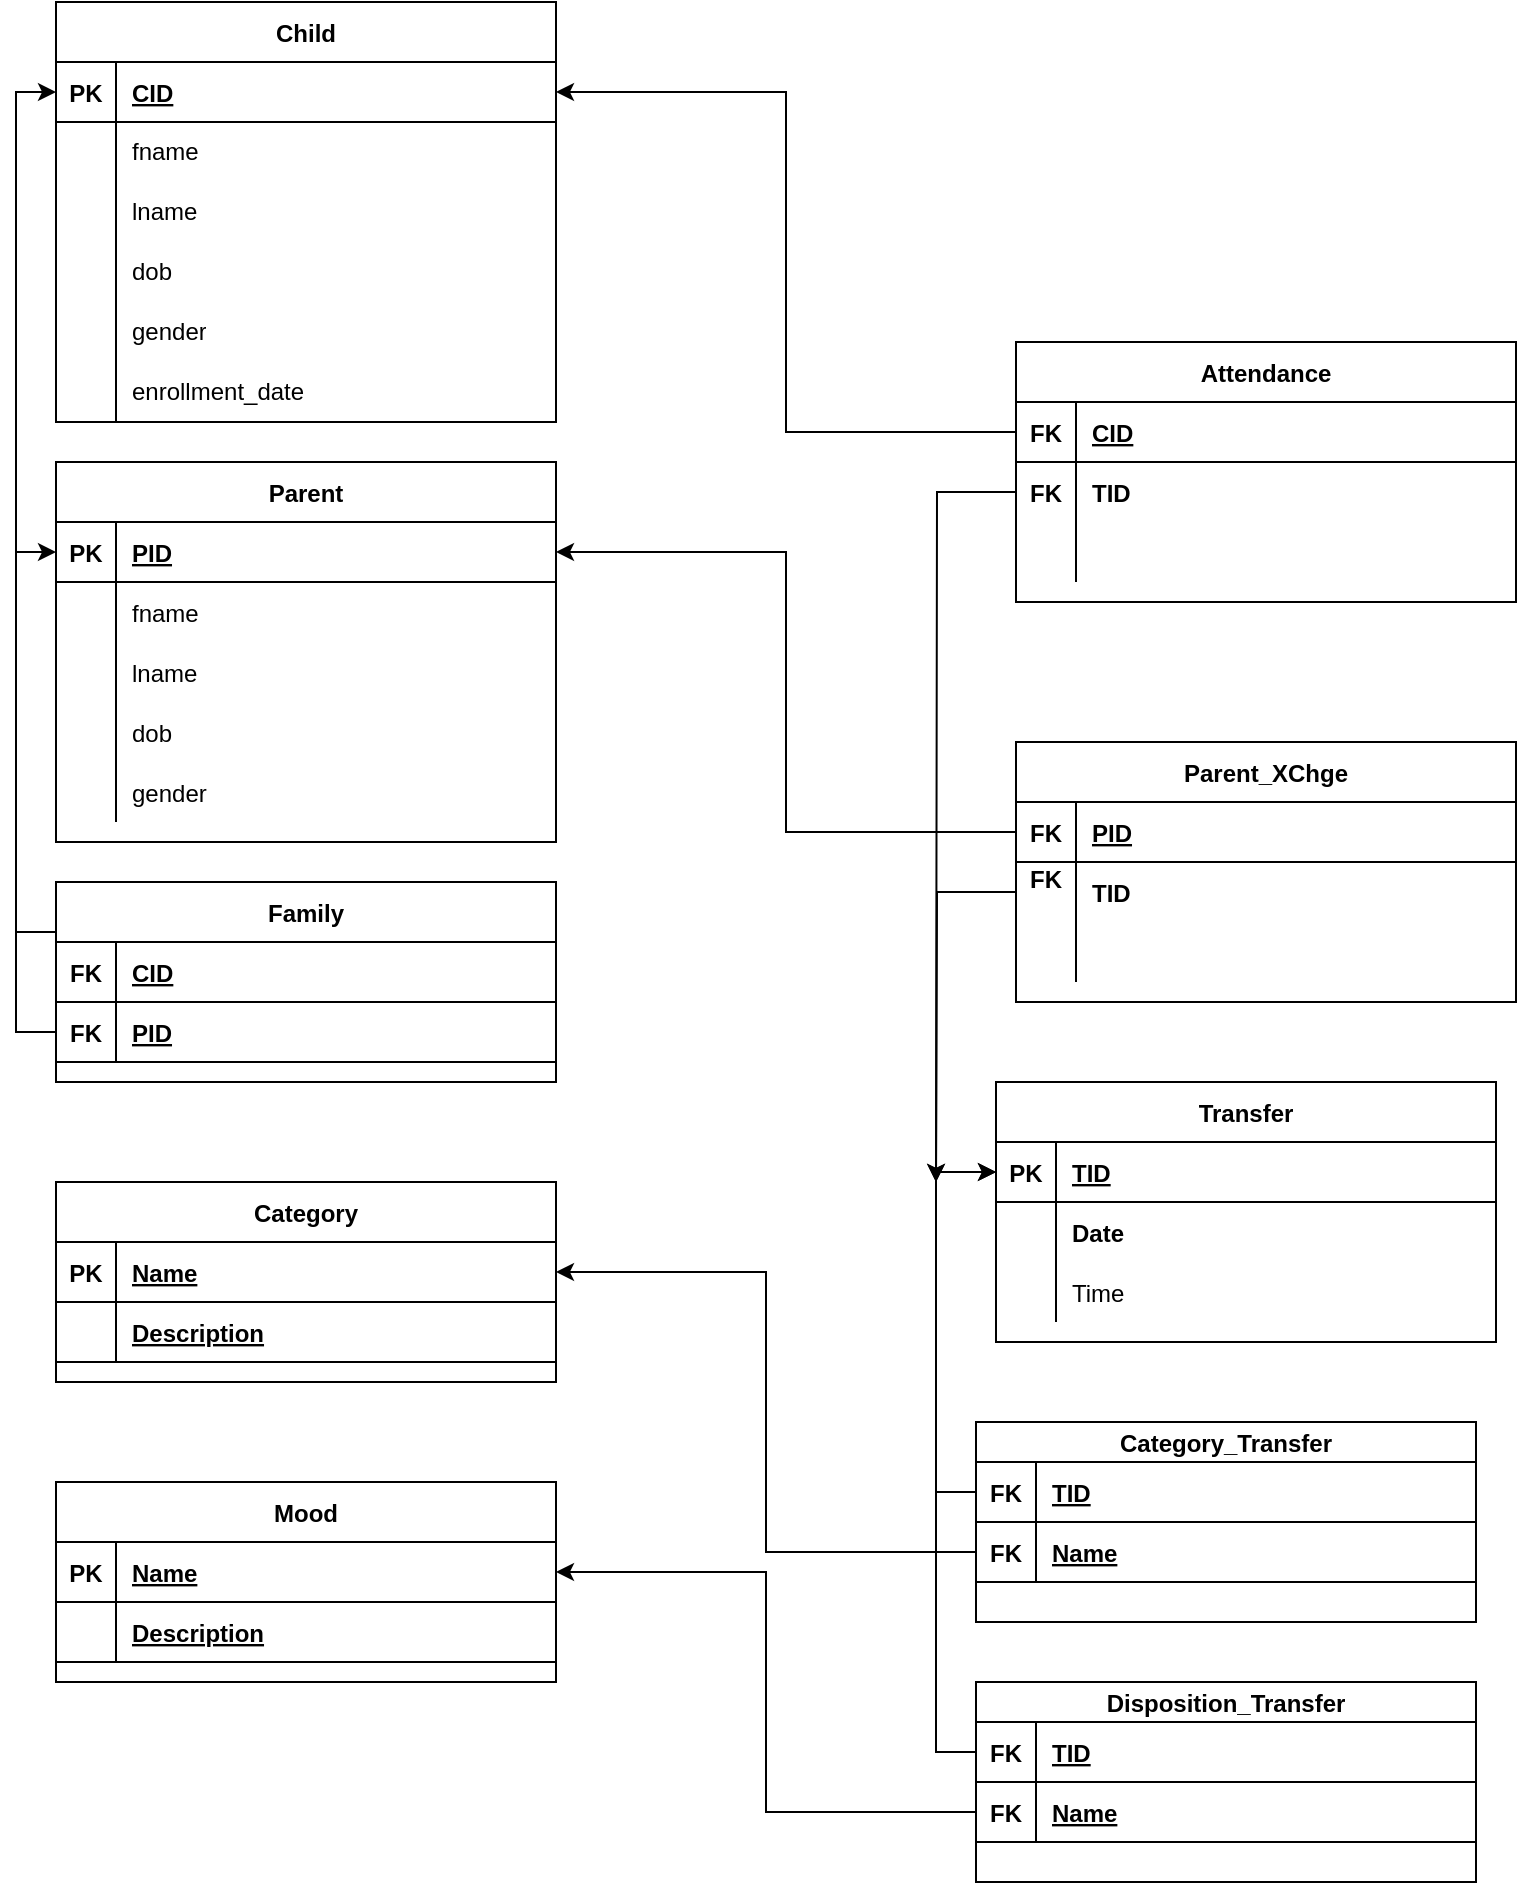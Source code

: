 <mxfile version="14.6.13" type="device"><diagram id="R2lEEEUBdFMjLlhIrx00" name="Page-1"><mxGraphModel dx="1182" dy="792" grid="1" gridSize="10" guides="1" tooltips="1" connect="1" arrows="1" fold="1" page="1" pageScale="1" pageWidth="850" pageHeight="1100" background="none" math="0" shadow="0" extFonts="Permanent Marker^https://fonts.googleapis.com/css?family=Permanent+Marker"><root><mxCell id="0"/><mxCell id="1" parent="0"/><mxCell id="C-vyLk0tnHw3VtMMgP7b-2" value="Parent" style="shape=table;startSize=30;container=1;collapsible=1;childLayout=tableLayout;fixedRows=1;rowLines=0;fontStyle=1;align=center;resizeLast=1;" parent="1" vertex="1"><mxGeometry x="110" y="270" width="250" height="190" as="geometry"/></mxCell><mxCell id="C-vyLk0tnHw3VtMMgP7b-3" value="" style="shape=partialRectangle;collapsible=0;dropTarget=0;pointerEvents=0;fillColor=none;points=[[0,0.5],[1,0.5]];portConstraint=eastwest;top=0;left=0;right=0;bottom=1;" parent="C-vyLk0tnHw3VtMMgP7b-2" vertex="1"><mxGeometry y="30" width="250" height="30" as="geometry"/></mxCell><mxCell id="C-vyLk0tnHw3VtMMgP7b-4" value="PK" style="shape=partialRectangle;overflow=hidden;connectable=0;fillColor=none;top=0;left=0;bottom=0;right=0;fontStyle=1;" parent="C-vyLk0tnHw3VtMMgP7b-3" vertex="1"><mxGeometry width="30" height="30" as="geometry"/></mxCell><mxCell id="C-vyLk0tnHw3VtMMgP7b-5" value="PID" style="shape=partialRectangle;overflow=hidden;connectable=0;fillColor=none;top=0;left=0;bottom=0;right=0;align=left;spacingLeft=6;fontStyle=5;" parent="C-vyLk0tnHw3VtMMgP7b-3" vertex="1"><mxGeometry x="30" width="220" height="30" as="geometry"/></mxCell><mxCell id="C-vyLk0tnHw3VtMMgP7b-6" value="" style="shape=partialRectangle;collapsible=0;dropTarget=0;pointerEvents=0;fillColor=none;points=[[0,0.5],[1,0.5]];portConstraint=eastwest;top=0;left=0;right=0;bottom=0;" parent="C-vyLk0tnHw3VtMMgP7b-2" vertex="1"><mxGeometry y="60" width="250" height="30" as="geometry"/></mxCell><mxCell id="C-vyLk0tnHw3VtMMgP7b-7" value="" style="shape=partialRectangle;overflow=hidden;connectable=0;fillColor=none;top=0;left=0;bottom=0;right=0;" parent="C-vyLk0tnHw3VtMMgP7b-6" vertex="1"><mxGeometry width="30" height="30" as="geometry"/></mxCell><mxCell id="C-vyLk0tnHw3VtMMgP7b-8" value="fname" style="shape=partialRectangle;overflow=hidden;connectable=0;fillColor=none;top=0;left=0;bottom=0;right=0;align=left;spacingLeft=6;" parent="C-vyLk0tnHw3VtMMgP7b-6" vertex="1"><mxGeometry x="30" width="220" height="30" as="geometry"/></mxCell><mxCell id="C-vyLk0tnHw3VtMMgP7b-9" value="" style="shape=partialRectangle;collapsible=0;dropTarget=0;pointerEvents=0;fillColor=none;points=[[0,0.5],[1,0.5]];portConstraint=eastwest;top=0;left=0;right=0;bottom=0;" parent="C-vyLk0tnHw3VtMMgP7b-2" vertex="1"><mxGeometry y="90" width="250" height="30" as="geometry"/></mxCell><mxCell id="C-vyLk0tnHw3VtMMgP7b-10" value="" style="shape=partialRectangle;overflow=hidden;connectable=0;fillColor=none;top=0;left=0;bottom=0;right=0;" parent="C-vyLk0tnHw3VtMMgP7b-9" vertex="1"><mxGeometry width="30" height="30" as="geometry"/></mxCell><mxCell id="C-vyLk0tnHw3VtMMgP7b-11" value="lname" style="shape=partialRectangle;overflow=hidden;connectable=0;fillColor=none;top=0;left=0;bottom=0;right=0;align=left;spacingLeft=6;" parent="C-vyLk0tnHw3VtMMgP7b-9" vertex="1"><mxGeometry x="30" width="220" height="30" as="geometry"/></mxCell><mxCell id="YAWvAzDGfc24kKNxzhSn-38" style="shape=partialRectangle;collapsible=0;dropTarget=0;pointerEvents=0;fillColor=none;points=[[0,0.5],[1,0.5]];portConstraint=eastwest;top=0;left=0;right=0;bottom=0;" parent="C-vyLk0tnHw3VtMMgP7b-2" vertex="1"><mxGeometry y="120" width="250" height="30" as="geometry"/></mxCell><mxCell id="YAWvAzDGfc24kKNxzhSn-39" style="shape=partialRectangle;overflow=hidden;connectable=0;fillColor=none;top=0;left=0;bottom=0;right=0;" parent="YAWvAzDGfc24kKNxzhSn-38" vertex="1"><mxGeometry width="30" height="30" as="geometry"/></mxCell><mxCell id="YAWvAzDGfc24kKNxzhSn-40" value="dob" style="shape=partialRectangle;overflow=hidden;connectable=0;fillColor=none;top=0;left=0;bottom=0;right=0;align=left;spacingLeft=6;" parent="YAWvAzDGfc24kKNxzhSn-38" vertex="1"><mxGeometry x="30" width="220" height="30" as="geometry"/></mxCell><mxCell id="YAWvAzDGfc24kKNxzhSn-41" style="shape=partialRectangle;collapsible=0;dropTarget=0;pointerEvents=0;fillColor=none;points=[[0,0.5],[1,0.5]];portConstraint=eastwest;top=0;left=0;right=0;bottom=0;" parent="C-vyLk0tnHw3VtMMgP7b-2" vertex="1"><mxGeometry y="150" width="250" height="30" as="geometry"/></mxCell><mxCell id="YAWvAzDGfc24kKNxzhSn-42" style="shape=partialRectangle;overflow=hidden;connectable=0;fillColor=none;top=0;left=0;bottom=0;right=0;" parent="YAWvAzDGfc24kKNxzhSn-41" vertex="1"><mxGeometry width="30" height="30" as="geometry"/></mxCell><mxCell id="YAWvAzDGfc24kKNxzhSn-43" value="gender" style="shape=partialRectangle;overflow=hidden;connectable=0;fillColor=none;top=0;left=0;bottom=0;right=0;align=left;spacingLeft=6;" parent="YAWvAzDGfc24kKNxzhSn-41" vertex="1"><mxGeometry x="30" width="220" height="30" as="geometry"/></mxCell><mxCell id="C-vyLk0tnHw3VtMMgP7b-13" value="Transfer" style="shape=table;startSize=30;container=1;collapsible=1;childLayout=tableLayout;fixedRows=1;rowLines=0;fontStyle=1;align=center;resizeLast=1;" parent="1" vertex="1"><mxGeometry x="580" y="580" width="250" height="130" as="geometry"/></mxCell><mxCell id="C-vyLk0tnHw3VtMMgP7b-14" value="" style="shape=partialRectangle;collapsible=0;dropTarget=0;pointerEvents=0;fillColor=none;points=[[0,0.5],[1,0.5]];portConstraint=eastwest;top=0;left=0;right=0;bottom=1;" parent="C-vyLk0tnHw3VtMMgP7b-13" vertex="1"><mxGeometry y="30" width="250" height="30" as="geometry"/></mxCell><mxCell id="C-vyLk0tnHw3VtMMgP7b-15" value="PK" style="shape=partialRectangle;overflow=hidden;connectable=0;fillColor=none;top=0;left=0;bottom=0;right=0;fontStyle=1;" parent="C-vyLk0tnHw3VtMMgP7b-14" vertex="1"><mxGeometry width="30" height="30" as="geometry"/></mxCell><mxCell id="C-vyLk0tnHw3VtMMgP7b-16" value="TID" style="shape=partialRectangle;overflow=hidden;connectable=0;fillColor=none;top=0;left=0;bottom=0;right=0;align=left;spacingLeft=6;fontStyle=5;" parent="C-vyLk0tnHw3VtMMgP7b-14" vertex="1"><mxGeometry x="30" width="220" height="30" as="geometry"/></mxCell><mxCell id="C-vyLk0tnHw3VtMMgP7b-17" value="" style="shape=partialRectangle;collapsible=0;dropTarget=0;pointerEvents=0;fillColor=none;points=[[0,0.5],[1,0.5]];portConstraint=eastwest;top=0;left=0;right=0;bottom=0;" parent="C-vyLk0tnHw3VtMMgP7b-13" vertex="1"><mxGeometry y="60" width="250" height="30" as="geometry"/></mxCell><mxCell id="C-vyLk0tnHw3VtMMgP7b-18" value="" style="shape=partialRectangle;overflow=hidden;connectable=0;fillColor=none;top=0;left=0;bottom=0;right=0;fontStyle=1" parent="C-vyLk0tnHw3VtMMgP7b-17" vertex="1"><mxGeometry width="30" height="30" as="geometry"/></mxCell><mxCell id="C-vyLk0tnHw3VtMMgP7b-19" value="Date" style="shape=partialRectangle;overflow=hidden;connectable=0;fillColor=none;top=0;left=0;bottom=0;right=0;align=left;spacingLeft=6;fontStyle=1" parent="C-vyLk0tnHw3VtMMgP7b-17" vertex="1"><mxGeometry x="30" width="220" height="30" as="geometry"/></mxCell><mxCell id="VJrU0IliGIdzj70e_6VV-8" style="shape=partialRectangle;collapsible=0;dropTarget=0;pointerEvents=0;fillColor=none;points=[[0,0.5],[1,0.5]];portConstraint=eastwest;top=0;left=0;right=0;bottom=0;" parent="C-vyLk0tnHw3VtMMgP7b-13" vertex="1"><mxGeometry y="90" width="250" height="30" as="geometry"/></mxCell><mxCell id="VJrU0IliGIdzj70e_6VV-9" style="shape=partialRectangle;overflow=hidden;connectable=0;fillColor=none;top=0;left=0;bottom=0;right=0;" parent="VJrU0IliGIdzj70e_6VV-8" vertex="1"><mxGeometry width="30" height="30" as="geometry"/></mxCell><mxCell id="VJrU0IliGIdzj70e_6VV-10" value="Time" style="shape=partialRectangle;overflow=hidden;connectable=0;fillColor=none;top=0;left=0;bottom=0;right=0;align=left;spacingLeft=6;" parent="VJrU0IliGIdzj70e_6VV-8" vertex="1"><mxGeometry x="30" width="220" height="30" as="geometry"/></mxCell><mxCell id="C-vyLk0tnHw3VtMMgP7b-23" value="Child" style="shape=table;startSize=30;container=1;collapsible=1;childLayout=tableLayout;fixedRows=1;rowLines=0;fontStyle=1;align=center;resizeLast=1;" parent="1" vertex="1"><mxGeometry x="110" y="40" width="250" height="210" as="geometry"/></mxCell><mxCell id="C-vyLk0tnHw3VtMMgP7b-24" value="" style="shape=partialRectangle;collapsible=0;dropTarget=0;pointerEvents=0;fillColor=none;points=[[0,0.5],[1,0.5]];portConstraint=eastwest;top=0;left=0;right=0;bottom=1;" parent="C-vyLk0tnHw3VtMMgP7b-23" vertex="1"><mxGeometry y="30" width="250" height="30" as="geometry"/></mxCell><mxCell id="C-vyLk0tnHw3VtMMgP7b-25" value="PK" style="shape=partialRectangle;overflow=hidden;connectable=0;fillColor=none;top=0;left=0;bottom=0;right=0;fontStyle=1;" parent="C-vyLk0tnHw3VtMMgP7b-24" vertex="1"><mxGeometry width="30" height="30" as="geometry"/></mxCell><mxCell id="C-vyLk0tnHw3VtMMgP7b-26" value="CID" style="shape=partialRectangle;overflow=hidden;connectable=0;fillColor=none;top=0;left=0;bottom=0;right=0;align=left;spacingLeft=6;fontStyle=5;" parent="C-vyLk0tnHw3VtMMgP7b-24" vertex="1"><mxGeometry x="30" width="220" height="30" as="geometry"/></mxCell><mxCell id="C-vyLk0tnHw3VtMMgP7b-27" value="" style="shape=partialRectangle;collapsible=0;dropTarget=0;pointerEvents=0;fillColor=none;points=[[0,0.5],[1,0.5]];portConstraint=eastwest;top=0;left=0;right=0;bottom=0;" parent="C-vyLk0tnHw3VtMMgP7b-23" vertex="1"><mxGeometry y="60" width="250" height="30" as="geometry"/></mxCell><mxCell id="C-vyLk0tnHw3VtMMgP7b-28" value="" style="shape=partialRectangle;overflow=hidden;connectable=0;fillColor=none;top=0;left=0;bottom=0;right=0;" parent="C-vyLk0tnHw3VtMMgP7b-27" vertex="1"><mxGeometry width="30" height="30" as="geometry"/></mxCell><mxCell id="C-vyLk0tnHw3VtMMgP7b-29" value="fname" style="shape=partialRectangle;overflow=hidden;connectable=0;fillColor=none;top=0;left=0;bottom=0;right=0;align=left;spacingLeft=6;html=1;" parent="C-vyLk0tnHw3VtMMgP7b-27" vertex="1"><mxGeometry x="30" width="220" height="30" as="geometry"/></mxCell><mxCell id="YAWvAzDGfc24kKNxzhSn-29" style="shape=partialRectangle;collapsible=0;dropTarget=0;pointerEvents=0;fillColor=none;points=[[0,0.5],[1,0.5]];portConstraint=eastwest;top=0;left=0;right=0;bottom=0;" parent="C-vyLk0tnHw3VtMMgP7b-23" vertex="1"><mxGeometry y="90" width="250" height="30" as="geometry"/></mxCell><mxCell id="YAWvAzDGfc24kKNxzhSn-30" style="shape=partialRectangle;overflow=hidden;connectable=0;fillColor=none;top=0;left=0;bottom=0;right=0;" parent="YAWvAzDGfc24kKNxzhSn-29" vertex="1"><mxGeometry width="30" height="30" as="geometry"/></mxCell><mxCell id="YAWvAzDGfc24kKNxzhSn-31" value="lname" style="shape=partialRectangle;overflow=hidden;connectable=0;fillColor=none;top=0;left=0;bottom=0;right=0;align=left;spacingLeft=6;html=1;" parent="YAWvAzDGfc24kKNxzhSn-29" vertex="1"><mxGeometry x="30" width="220" height="30" as="geometry"/></mxCell><mxCell id="YAWvAzDGfc24kKNxzhSn-32" style="shape=partialRectangle;collapsible=0;dropTarget=0;pointerEvents=0;fillColor=none;points=[[0,0.5],[1,0.5]];portConstraint=eastwest;top=0;left=0;right=0;bottom=0;" parent="C-vyLk0tnHw3VtMMgP7b-23" vertex="1"><mxGeometry y="120" width="250" height="30" as="geometry"/></mxCell><mxCell id="YAWvAzDGfc24kKNxzhSn-33" style="shape=partialRectangle;overflow=hidden;connectable=0;fillColor=none;top=0;left=0;bottom=0;right=0;" parent="YAWvAzDGfc24kKNxzhSn-32" vertex="1"><mxGeometry width="30" height="30" as="geometry"/></mxCell><mxCell id="YAWvAzDGfc24kKNxzhSn-34" value="dob" style="shape=partialRectangle;overflow=hidden;connectable=0;fillColor=none;top=0;left=0;bottom=0;right=0;align=left;spacingLeft=6;html=1;" parent="YAWvAzDGfc24kKNxzhSn-32" vertex="1"><mxGeometry x="30" width="220" height="30" as="geometry"/></mxCell><mxCell id="YAWvAzDGfc24kKNxzhSn-35" style="shape=partialRectangle;collapsible=0;dropTarget=0;pointerEvents=0;fillColor=none;points=[[0,0.5],[1,0.5]];portConstraint=eastwest;top=0;left=0;right=0;bottom=0;" parent="C-vyLk0tnHw3VtMMgP7b-23" vertex="1"><mxGeometry y="150" width="250" height="30" as="geometry"/></mxCell><mxCell id="YAWvAzDGfc24kKNxzhSn-36" style="shape=partialRectangle;overflow=hidden;connectable=0;fillColor=none;top=0;left=0;bottom=0;right=0;" parent="YAWvAzDGfc24kKNxzhSn-35" vertex="1"><mxGeometry width="30" height="30" as="geometry"/></mxCell><mxCell id="YAWvAzDGfc24kKNxzhSn-37" value="gender" style="shape=partialRectangle;overflow=hidden;connectable=0;fillColor=none;top=0;left=0;bottom=0;right=0;align=left;spacingLeft=6;html=1;" parent="YAWvAzDGfc24kKNxzhSn-35" vertex="1"><mxGeometry x="30" width="220" height="30" as="geometry"/></mxCell><mxCell id="t0je_DdrqVLJRNgy1X9i-26" style="shape=partialRectangle;collapsible=0;dropTarget=0;pointerEvents=0;fillColor=none;points=[[0,0.5],[1,0.5]];portConstraint=eastwest;top=0;left=0;right=0;bottom=0;" parent="C-vyLk0tnHw3VtMMgP7b-23" vertex="1"><mxGeometry y="180" width="250" height="30" as="geometry"/></mxCell><mxCell id="t0je_DdrqVLJRNgy1X9i-27" style="shape=partialRectangle;overflow=hidden;connectable=0;fillColor=none;top=0;left=0;bottom=0;right=0;" parent="t0je_DdrqVLJRNgy1X9i-26" vertex="1"><mxGeometry width="30" height="30" as="geometry"/></mxCell><mxCell id="t0je_DdrqVLJRNgy1X9i-28" value="enrollment_date" style="shape=partialRectangle;overflow=hidden;connectable=0;fillColor=none;top=0;left=0;bottom=0;right=0;align=left;spacingLeft=6;html=1;" parent="t0je_DdrqVLJRNgy1X9i-26" vertex="1"><mxGeometry x="30" width="220" height="30" as="geometry"/></mxCell><mxCell id="t0je_DdrqVLJRNgy1X9i-4" style="edgeStyle=orthogonalEdgeStyle;rounded=0;orthogonalLoop=1;jettySize=auto;html=1;exitX=0;exitY=0.25;exitDx=0;exitDy=0;entryX=0;entryY=0.5;entryDx=0;entryDy=0;" parent="1" source="YAWvAzDGfc24kKNxzhSn-1" target="C-vyLk0tnHw3VtMMgP7b-24" edge="1"><mxGeometry relative="1" as="geometry"><mxPoint x="60" y="160" as="targetPoint"/></mxGeometry></mxCell><mxCell id="YAWvAzDGfc24kKNxzhSn-1" value="Family" style="shape=table;startSize=30;container=1;collapsible=1;childLayout=tableLayout;fixedRows=1;rowLines=0;fontStyle=1;align=center;resizeLast=1;" parent="1" vertex="1"><mxGeometry x="110" y="480" width="250" height="100" as="geometry"/></mxCell><mxCell id="YAWvAzDGfc24kKNxzhSn-2" value="" style="shape=partialRectangle;collapsible=0;dropTarget=0;pointerEvents=0;fillColor=none;points=[[0,0.5],[1,0.5]];portConstraint=eastwest;top=0;left=0;right=0;bottom=1;" parent="YAWvAzDGfc24kKNxzhSn-1" vertex="1"><mxGeometry y="30" width="250" height="30" as="geometry"/></mxCell><mxCell id="YAWvAzDGfc24kKNxzhSn-3" value="FK" style="shape=partialRectangle;overflow=hidden;connectable=0;fillColor=none;top=0;left=0;bottom=0;right=0;fontStyle=1;" parent="YAWvAzDGfc24kKNxzhSn-2" vertex="1"><mxGeometry width="30" height="30" as="geometry"/></mxCell><mxCell id="YAWvAzDGfc24kKNxzhSn-4" value="CID" style="shape=partialRectangle;overflow=hidden;connectable=0;fillColor=none;top=0;left=0;bottom=0;right=0;align=left;spacingLeft=6;fontStyle=5;" parent="YAWvAzDGfc24kKNxzhSn-2" vertex="1"><mxGeometry x="30" width="220" height="30" as="geometry"/></mxCell><mxCell id="YAWvAzDGfc24kKNxzhSn-44" style="shape=partialRectangle;collapsible=0;dropTarget=0;pointerEvents=0;fillColor=none;points=[[0,0.5],[1,0.5]];portConstraint=eastwest;top=0;left=0;right=0;bottom=1;" parent="YAWvAzDGfc24kKNxzhSn-1" vertex="1"><mxGeometry y="60" width="250" height="30" as="geometry"/></mxCell><mxCell id="YAWvAzDGfc24kKNxzhSn-45" value="FK" style="shape=partialRectangle;overflow=hidden;connectable=0;fillColor=none;top=0;left=0;bottom=0;right=0;fontStyle=1;" parent="YAWvAzDGfc24kKNxzhSn-44" vertex="1"><mxGeometry width="30" height="30" as="geometry"/></mxCell><mxCell id="YAWvAzDGfc24kKNxzhSn-46" value="PID" style="shape=partialRectangle;overflow=hidden;connectable=0;fillColor=none;top=0;left=0;bottom=0;right=0;align=left;spacingLeft=6;fontStyle=5;" parent="YAWvAzDGfc24kKNxzhSn-44" vertex="1"><mxGeometry x="30" width="220" height="30" as="geometry"/></mxCell><mxCell id="YAWvAzDGfc24kKNxzhSn-8" value="Parent_XChge" style="shape=table;startSize=30;container=1;collapsible=1;childLayout=tableLayout;fixedRows=1;rowLines=0;fontStyle=1;align=center;resizeLast=1;" parent="1" vertex="1"><mxGeometry x="590" y="410" width="250" height="130" as="geometry"/></mxCell><mxCell id="YAWvAzDGfc24kKNxzhSn-9" value="" style="shape=partialRectangle;collapsible=0;dropTarget=0;pointerEvents=0;fillColor=none;points=[[0,0.5],[1,0.5]];portConstraint=eastwest;top=0;left=0;right=0;bottom=1;" parent="YAWvAzDGfc24kKNxzhSn-8" vertex="1"><mxGeometry y="30" width="250" height="30" as="geometry"/></mxCell><mxCell id="YAWvAzDGfc24kKNxzhSn-10" value="FK" style="shape=partialRectangle;overflow=hidden;connectable=0;fillColor=none;top=0;left=0;bottom=0;right=0;fontStyle=1;" parent="YAWvAzDGfc24kKNxzhSn-9" vertex="1"><mxGeometry width="30" height="30" as="geometry"/></mxCell><mxCell id="YAWvAzDGfc24kKNxzhSn-11" value="PID" style="shape=partialRectangle;overflow=hidden;connectable=0;fillColor=none;top=0;left=0;bottom=0;right=0;align=left;spacingLeft=6;fontStyle=5;" parent="YAWvAzDGfc24kKNxzhSn-9" vertex="1"><mxGeometry x="30" width="220" height="30" as="geometry"/></mxCell><mxCell id="YAWvAzDGfc24kKNxzhSn-12" value="" style="shape=partialRectangle;collapsible=0;dropTarget=0;pointerEvents=0;fillColor=none;points=[[0,0.5],[1,0.5]];portConstraint=eastwest;top=0;left=0;right=0;bottom=0;" parent="YAWvAzDGfc24kKNxzhSn-8" vertex="1"><mxGeometry y="60" width="250" height="30" as="geometry"/></mxCell><mxCell id="YAWvAzDGfc24kKNxzhSn-13" value="FK&#10;" style="shape=partialRectangle;overflow=hidden;connectable=0;fillColor=none;top=0;left=0;bottom=0;right=0;fontStyle=1" parent="YAWvAzDGfc24kKNxzhSn-12" vertex="1"><mxGeometry width="30" height="30" as="geometry"/></mxCell><mxCell id="YAWvAzDGfc24kKNxzhSn-14" value="TID" style="shape=partialRectangle;overflow=hidden;connectable=0;fillColor=none;top=0;left=0;bottom=0;right=0;align=left;spacingLeft=6;fontStyle=1" parent="YAWvAzDGfc24kKNxzhSn-12" vertex="1"><mxGeometry x="30" width="220" height="30" as="geometry"/></mxCell><mxCell id="t0je_DdrqVLJRNgy1X9i-6" style="shape=partialRectangle;collapsible=0;dropTarget=0;pointerEvents=0;fillColor=none;points=[[0,0.5],[1,0.5]];portConstraint=eastwest;top=0;left=0;right=0;bottom=0;" parent="YAWvAzDGfc24kKNxzhSn-8" vertex="1"><mxGeometry y="90" width="250" height="30" as="geometry"/></mxCell><mxCell id="t0je_DdrqVLJRNgy1X9i-7" value="" style="shape=partialRectangle;overflow=hidden;connectable=0;fillColor=none;top=0;left=0;bottom=0;right=0;fontStyle=1" parent="t0je_DdrqVLJRNgy1X9i-6" vertex="1"><mxGeometry width="30" height="30" as="geometry"/></mxCell><mxCell id="t0je_DdrqVLJRNgy1X9i-8" value="" style="shape=partialRectangle;overflow=hidden;connectable=0;fillColor=none;top=0;left=0;bottom=0;right=0;align=left;spacingLeft=6;fontStyle=1" parent="t0je_DdrqVLJRNgy1X9i-6" vertex="1"><mxGeometry x="30" width="220" height="30" as="geometry"/></mxCell><mxCell id="YAWvAzDGfc24kKNxzhSn-16" value="Attendance" style="shape=table;startSize=30;container=1;collapsible=1;childLayout=tableLayout;fixedRows=1;rowLines=0;fontStyle=1;align=center;resizeLast=1;" parent="1" vertex="1"><mxGeometry x="590" y="210" width="250" height="130" as="geometry"/></mxCell><mxCell id="YAWvAzDGfc24kKNxzhSn-17" value="" style="shape=partialRectangle;collapsible=0;dropTarget=0;pointerEvents=0;fillColor=none;points=[[0,0.5],[1,0.5]];portConstraint=eastwest;top=0;left=0;right=0;bottom=1;" parent="YAWvAzDGfc24kKNxzhSn-16" vertex="1"><mxGeometry y="30" width="250" height="30" as="geometry"/></mxCell><mxCell id="YAWvAzDGfc24kKNxzhSn-18" value="FK" style="shape=partialRectangle;overflow=hidden;connectable=0;fillColor=none;top=0;left=0;bottom=0;right=0;fontStyle=1;" parent="YAWvAzDGfc24kKNxzhSn-17" vertex="1"><mxGeometry width="30" height="30" as="geometry"/></mxCell><mxCell id="YAWvAzDGfc24kKNxzhSn-19" value="CID" style="shape=partialRectangle;overflow=hidden;connectable=0;fillColor=none;top=0;left=0;bottom=0;right=0;align=left;spacingLeft=6;fontStyle=5;" parent="YAWvAzDGfc24kKNxzhSn-17" vertex="1"><mxGeometry x="30" width="220" height="30" as="geometry"/></mxCell><mxCell id="YAWvAzDGfc24kKNxzhSn-20" value="" style="shape=partialRectangle;collapsible=0;dropTarget=0;pointerEvents=0;fillColor=none;points=[[0,0.5],[1,0.5]];portConstraint=eastwest;top=0;left=0;right=0;bottom=0;" parent="YAWvAzDGfc24kKNxzhSn-16" vertex="1"><mxGeometry y="60" width="250" height="30" as="geometry"/></mxCell><mxCell id="YAWvAzDGfc24kKNxzhSn-21" value="FK" style="shape=partialRectangle;overflow=hidden;connectable=0;fillColor=none;top=0;left=0;bottom=0;right=0;fontStyle=1" parent="YAWvAzDGfc24kKNxzhSn-20" vertex="1"><mxGeometry width="30" height="30" as="geometry"/></mxCell><mxCell id="YAWvAzDGfc24kKNxzhSn-22" value="TID" style="shape=partialRectangle;overflow=hidden;connectable=0;fillColor=none;top=0;left=0;bottom=0;right=0;align=left;spacingLeft=6;fontStyle=1" parent="YAWvAzDGfc24kKNxzhSn-20" vertex="1"><mxGeometry x="30" width="220" height="30" as="geometry"/></mxCell><mxCell id="YAWvAzDGfc24kKNxzhSn-23" value="" style="shape=partialRectangle;collapsible=0;dropTarget=0;pointerEvents=0;fillColor=none;points=[[0,0.5],[1,0.5]];portConstraint=eastwest;top=0;left=0;right=0;bottom=0;" parent="YAWvAzDGfc24kKNxzhSn-16" vertex="1"><mxGeometry y="90" width="250" height="30" as="geometry"/></mxCell><mxCell id="YAWvAzDGfc24kKNxzhSn-24" value="" style="shape=partialRectangle;overflow=hidden;connectable=0;fillColor=none;top=0;left=0;bottom=0;right=0;fontStyle=1" parent="YAWvAzDGfc24kKNxzhSn-23" vertex="1"><mxGeometry width="30" height="30" as="geometry"/></mxCell><mxCell id="YAWvAzDGfc24kKNxzhSn-25" value="" style="shape=partialRectangle;overflow=hidden;connectable=0;fillColor=none;top=0;left=0;bottom=0;right=0;align=left;spacingLeft=6;fontStyle=1" parent="YAWvAzDGfc24kKNxzhSn-23" vertex="1"><mxGeometry x="30" width="220" height="30" as="geometry"/></mxCell><mxCell id="t0je_DdrqVLJRNgy1X9i-5" style="edgeStyle=orthogonalEdgeStyle;rounded=0;orthogonalLoop=1;jettySize=auto;html=1;exitX=0;exitY=0.5;exitDx=0;exitDy=0;entryX=0;entryY=0.5;entryDx=0;entryDy=0;" parent="1" source="YAWvAzDGfc24kKNxzhSn-44" target="C-vyLk0tnHw3VtMMgP7b-3" edge="1"><mxGeometry relative="1" as="geometry"><mxPoint x="460" y="600" as="targetPoint"/></mxGeometry></mxCell><mxCell id="t0je_DdrqVLJRNgy1X9i-9" style="edgeStyle=orthogonalEdgeStyle;rounded=0;orthogonalLoop=1;jettySize=auto;html=1;exitX=0;exitY=0.5;exitDx=0;exitDy=0;entryX=1;entryY=0.5;entryDx=0;entryDy=0;" parent="1" source="YAWvAzDGfc24kKNxzhSn-17" target="C-vyLk0tnHw3VtMMgP7b-24" edge="1"><mxGeometry relative="1" as="geometry"><mxPoint x="460" y="80" as="targetPoint"/></mxGeometry></mxCell><mxCell id="t0je_DdrqVLJRNgy1X9i-12" style="edgeStyle=orthogonalEdgeStyle;rounded=0;orthogonalLoop=1;jettySize=auto;html=1;exitX=0;exitY=0.5;exitDx=0;exitDy=0;entryX=1;entryY=0.5;entryDx=0;entryDy=0;" parent="1" source="YAWvAzDGfc24kKNxzhSn-9" target="C-vyLk0tnHw3VtMMgP7b-3" edge="1"><mxGeometry relative="1" as="geometry"/></mxCell><mxCell id="t0je_DdrqVLJRNgy1X9i-15" value="Category" style="shape=table;startSize=30;container=1;collapsible=1;childLayout=tableLayout;fixedRows=1;rowLines=0;fontStyle=1;align=center;resizeLast=1;" parent="1" vertex="1"><mxGeometry x="110" y="630" width="250" height="100" as="geometry"/></mxCell><mxCell id="t0je_DdrqVLJRNgy1X9i-16" value="" style="shape=partialRectangle;collapsible=0;dropTarget=0;pointerEvents=0;fillColor=none;points=[[0,0.5],[1,0.5]];portConstraint=eastwest;top=0;left=0;right=0;bottom=1;" parent="t0je_DdrqVLJRNgy1X9i-15" vertex="1"><mxGeometry y="30" width="250" height="30" as="geometry"/></mxCell><mxCell id="t0je_DdrqVLJRNgy1X9i-17" value="PK" style="shape=partialRectangle;overflow=hidden;connectable=0;fillColor=none;top=0;left=0;bottom=0;right=0;fontStyle=1;" parent="t0je_DdrqVLJRNgy1X9i-16" vertex="1"><mxGeometry width="30" height="30" as="geometry"/></mxCell><mxCell id="t0je_DdrqVLJRNgy1X9i-18" value="Name" style="shape=partialRectangle;overflow=hidden;connectable=0;fillColor=none;top=0;left=0;bottom=0;right=0;align=left;spacingLeft=6;fontStyle=5;" parent="t0je_DdrqVLJRNgy1X9i-16" vertex="1"><mxGeometry x="30" width="220" height="30" as="geometry"/></mxCell><mxCell id="t0je_DdrqVLJRNgy1X9i-23" style="shape=partialRectangle;collapsible=0;dropTarget=0;pointerEvents=0;fillColor=none;points=[[0,0.5],[1,0.5]];portConstraint=eastwest;top=0;left=0;right=0;bottom=1;" parent="t0je_DdrqVLJRNgy1X9i-15" vertex="1"><mxGeometry y="60" width="250" height="30" as="geometry"/></mxCell><mxCell id="t0je_DdrqVLJRNgy1X9i-24" style="shape=partialRectangle;overflow=hidden;connectable=0;fillColor=none;top=0;left=0;bottom=0;right=0;fontStyle=1;" parent="t0je_DdrqVLJRNgy1X9i-23" vertex="1"><mxGeometry width="30" height="30" as="geometry"/></mxCell><mxCell id="t0je_DdrqVLJRNgy1X9i-25" value="Description" style="shape=partialRectangle;overflow=hidden;connectable=0;fillColor=none;top=0;left=0;bottom=0;right=0;align=left;spacingLeft=6;fontStyle=5;" parent="t0je_DdrqVLJRNgy1X9i-23" vertex="1"><mxGeometry x="30" width="220" height="30" as="geometry"/></mxCell><mxCell id="VJrU0IliGIdzj70e_6VV-1" value="Mood" style="shape=table;startSize=30;container=1;collapsible=1;childLayout=tableLayout;fixedRows=1;rowLines=0;fontStyle=1;align=center;resizeLast=1;" parent="1" vertex="1"><mxGeometry x="110" y="780" width="250" height="100" as="geometry"/></mxCell><mxCell id="VJrU0IliGIdzj70e_6VV-2" value="" style="shape=partialRectangle;collapsible=0;dropTarget=0;pointerEvents=0;fillColor=none;points=[[0,0.5],[1,0.5]];portConstraint=eastwest;top=0;left=0;right=0;bottom=1;" parent="VJrU0IliGIdzj70e_6VV-1" vertex="1"><mxGeometry y="30" width="250" height="30" as="geometry"/></mxCell><mxCell id="VJrU0IliGIdzj70e_6VV-3" value="PK" style="shape=partialRectangle;overflow=hidden;connectable=0;fillColor=none;top=0;left=0;bottom=0;right=0;fontStyle=1;" parent="VJrU0IliGIdzj70e_6VV-2" vertex="1"><mxGeometry width="30" height="30" as="geometry"/></mxCell><mxCell id="VJrU0IliGIdzj70e_6VV-4" value="Name" style="shape=partialRectangle;overflow=hidden;connectable=0;fillColor=none;top=0;left=0;bottom=0;right=0;align=left;spacingLeft=6;fontStyle=5;" parent="VJrU0IliGIdzj70e_6VV-2" vertex="1"><mxGeometry x="30" width="220" height="30" as="geometry"/></mxCell><mxCell id="VJrU0IliGIdzj70e_6VV-5" style="shape=partialRectangle;collapsible=0;dropTarget=0;pointerEvents=0;fillColor=none;points=[[0,0.5],[1,0.5]];portConstraint=eastwest;top=0;left=0;right=0;bottom=1;" parent="VJrU0IliGIdzj70e_6VV-1" vertex="1"><mxGeometry y="60" width="250" height="30" as="geometry"/></mxCell><mxCell id="VJrU0IliGIdzj70e_6VV-6" style="shape=partialRectangle;overflow=hidden;connectable=0;fillColor=none;top=0;left=0;bottom=0;right=0;fontStyle=1;" parent="VJrU0IliGIdzj70e_6VV-5" vertex="1"><mxGeometry width="30" height="30" as="geometry"/></mxCell><mxCell id="VJrU0IliGIdzj70e_6VV-7" value="Description" style="shape=partialRectangle;overflow=hidden;connectable=0;fillColor=none;top=0;left=0;bottom=0;right=0;align=left;spacingLeft=6;fontStyle=5;" parent="VJrU0IliGIdzj70e_6VV-5" vertex="1"><mxGeometry x="30" width="220" height="30" as="geometry"/></mxCell><mxCell id="d0tniE8srV1Hv4Z71yDf-1" value="Category_Transfer" style="shape=table;startSize=20;container=1;collapsible=1;childLayout=tableLayout;fixedRows=1;rowLines=0;fontStyle=1;align=center;resizeLast=1;" parent="1" vertex="1"><mxGeometry x="570" y="750" width="250" height="100" as="geometry"/></mxCell><mxCell id="d0tniE8srV1Hv4Z71yDf-2" value="" style="shape=partialRectangle;collapsible=0;dropTarget=0;pointerEvents=0;fillColor=none;points=[[0,0.5],[1,0.5]];portConstraint=eastwest;top=0;left=0;right=0;bottom=1;" parent="d0tniE8srV1Hv4Z71yDf-1" vertex="1"><mxGeometry y="20" width="250" height="30" as="geometry"/></mxCell><mxCell id="d0tniE8srV1Hv4Z71yDf-3" value="FK" style="shape=partialRectangle;overflow=hidden;connectable=0;fillColor=none;top=0;left=0;bottom=0;right=0;fontStyle=1;" parent="d0tniE8srV1Hv4Z71yDf-2" vertex="1"><mxGeometry width="30" height="30" as="geometry"/></mxCell><mxCell id="d0tniE8srV1Hv4Z71yDf-4" value="TID" style="shape=partialRectangle;overflow=hidden;connectable=0;fillColor=none;top=0;left=0;bottom=0;right=0;align=left;spacingLeft=6;fontStyle=5;" parent="d0tniE8srV1Hv4Z71yDf-2" vertex="1"><mxGeometry x="30" width="220" height="30" as="geometry"/></mxCell><mxCell id="d0tniE8srV1Hv4Z71yDf-5" style="shape=partialRectangle;collapsible=0;dropTarget=0;pointerEvents=0;fillColor=none;points=[[0,0.5],[1,0.5]];portConstraint=eastwest;top=0;left=0;right=0;bottom=1;" parent="d0tniE8srV1Hv4Z71yDf-1" vertex="1"><mxGeometry y="50" width="250" height="30" as="geometry"/></mxCell><mxCell id="d0tniE8srV1Hv4Z71yDf-6" value="FK" style="shape=partialRectangle;overflow=hidden;connectable=0;fillColor=none;top=0;left=0;bottom=0;right=0;fontStyle=1;" parent="d0tniE8srV1Hv4Z71yDf-5" vertex="1"><mxGeometry width="30" height="30" as="geometry"/></mxCell><mxCell id="d0tniE8srV1Hv4Z71yDf-7" value="Name" style="shape=partialRectangle;overflow=hidden;connectable=0;fillColor=none;top=0;left=0;bottom=0;right=0;align=left;spacingLeft=6;fontStyle=5;" parent="d0tniE8srV1Hv4Z71yDf-5" vertex="1"><mxGeometry x="30" width="220" height="30" as="geometry"/></mxCell><mxCell id="d0tniE8srV1Hv4Z71yDf-15" style="edgeStyle=orthogonalEdgeStyle;rounded=0;orthogonalLoop=1;jettySize=auto;html=1;exitX=0;exitY=0.5;exitDx=0;exitDy=0;entryX=0;entryY=0.5;entryDx=0;entryDy=0;" parent="1" source="d0tniE8srV1Hv4Z71yDf-2" target="C-vyLk0tnHw3VtMMgP7b-14" edge="1"><mxGeometry relative="1" as="geometry"><mxPoint x="490" y="530" as="targetPoint"/></mxGeometry></mxCell><mxCell id="d0tniE8srV1Hv4Z71yDf-16" value="Disposition_Transfer" style="shape=table;startSize=20;container=1;collapsible=1;childLayout=tableLayout;fixedRows=1;rowLines=0;fontStyle=1;align=center;resizeLast=1;" parent="1" vertex="1"><mxGeometry x="570" y="880" width="250" height="100" as="geometry"/></mxCell><mxCell id="d0tniE8srV1Hv4Z71yDf-17" value="" style="shape=partialRectangle;collapsible=0;dropTarget=0;pointerEvents=0;fillColor=none;points=[[0,0.5],[1,0.5]];portConstraint=eastwest;top=0;left=0;right=0;bottom=1;" parent="d0tniE8srV1Hv4Z71yDf-16" vertex="1"><mxGeometry y="20" width="250" height="30" as="geometry"/></mxCell><mxCell id="d0tniE8srV1Hv4Z71yDf-18" value="FK" style="shape=partialRectangle;overflow=hidden;connectable=0;fillColor=none;top=0;left=0;bottom=0;right=0;fontStyle=1;" parent="d0tniE8srV1Hv4Z71yDf-17" vertex="1"><mxGeometry width="30" height="30" as="geometry"/></mxCell><mxCell id="d0tniE8srV1Hv4Z71yDf-19" value="TID" style="shape=partialRectangle;overflow=hidden;connectable=0;fillColor=none;top=0;left=0;bottom=0;right=0;align=left;spacingLeft=6;fontStyle=5;" parent="d0tniE8srV1Hv4Z71yDf-17" vertex="1"><mxGeometry x="30" width="220" height="30" as="geometry"/></mxCell><mxCell id="d0tniE8srV1Hv4Z71yDf-20" style="shape=partialRectangle;collapsible=0;dropTarget=0;pointerEvents=0;fillColor=none;points=[[0,0.5],[1,0.5]];portConstraint=eastwest;top=0;left=0;right=0;bottom=1;" parent="d0tniE8srV1Hv4Z71yDf-16" vertex="1"><mxGeometry y="50" width="250" height="30" as="geometry"/></mxCell><mxCell id="d0tniE8srV1Hv4Z71yDf-21" value="FK" style="shape=partialRectangle;overflow=hidden;connectable=0;fillColor=none;top=0;left=0;bottom=0;right=0;fontStyle=1;" parent="d0tniE8srV1Hv4Z71yDf-20" vertex="1"><mxGeometry width="30" height="30" as="geometry"/></mxCell><mxCell id="d0tniE8srV1Hv4Z71yDf-22" value="Name" style="shape=partialRectangle;overflow=hidden;connectable=0;fillColor=none;top=0;left=0;bottom=0;right=0;align=left;spacingLeft=6;fontStyle=5;" parent="d0tniE8srV1Hv4Z71yDf-20" vertex="1"><mxGeometry x="30" width="220" height="30" as="geometry"/></mxCell><mxCell id="d0tniE8srV1Hv4Z71yDf-23" style="edgeStyle=orthogonalEdgeStyle;rounded=0;orthogonalLoop=1;jettySize=auto;html=1;exitX=0;exitY=0.5;exitDx=0;exitDy=0;entryX=1;entryY=0.5;entryDx=0;entryDy=0;" parent="1" source="d0tniE8srV1Hv4Z71yDf-5" target="t0je_DdrqVLJRNgy1X9i-16" edge="1"><mxGeometry relative="1" as="geometry"><mxPoint x="430" y="670" as="targetPoint"/></mxGeometry></mxCell><mxCell id="d0tniE8srV1Hv4Z71yDf-24" style="edgeStyle=orthogonalEdgeStyle;rounded=0;orthogonalLoop=1;jettySize=auto;html=1;exitX=0;exitY=0.5;exitDx=0;exitDy=0;entryX=0;entryY=0.5;entryDx=0;entryDy=0;" parent="1" source="d0tniE8srV1Hv4Z71yDf-17" target="C-vyLk0tnHw3VtMMgP7b-14" edge="1"><mxGeometry relative="1" as="geometry"><mxPoint x="550" y="650" as="targetPoint"/></mxGeometry></mxCell><mxCell id="d0tniE8srV1Hv4Z71yDf-25" style="edgeStyle=orthogonalEdgeStyle;rounded=0;orthogonalLoop=1;jettySize=auto;html=1;exitX=0;exitY=0.5;exitDx=0;exitDy=0;entryX=1;entryY=0.5;entryDx=0;entryDy=0;" parent="1" source="d0tniE8srV1Hv4Z71yDf-20" target="VJrU0IliGIdzj70e_6VV-2" edge="1"><mxGeometry relative="1" as="geometry"><mxPoint x="420" y="810" as="targetPoint"/></mxGeometry></mxCell><mxCell id="ia2l6XyttEUFEPZMzJb2-1" style="edgeStyle=orthogonalEdgeStyle;rounded=0;orthogonalLoop=1;jettySize=auto;html=1;exitX=0;exitY=0.5;exitDx=0;exitDy=0;" edge="1" parent="1" source="YAWvAzDGfc24kKNxzhSn-20"><mxGeometry relative="1" as="geometry"><mxPoint x="550" y="630" as="targetPoint"/></mxGeometry></mxCell><mxCell id="ia2l6XyttEUFEPZMzJb2-2" style="edgeStyle=orthogonalEdgeStyle;rounded=0;orthogonalLoop=1;jettySize=auto;html=1;exitX=0;exitY=0.5;exitDx=0;exitDy=0;" edge="1" parent="1" source="YAWvAzDGfc24kKNxzhSn-12"><mxGeometry relative="1" as="geometry"><mxPoint x="550" y="630" as="targetPoint"/></mxGeometry></mxCell></root></mxGraphModel></diagram></mxfile>